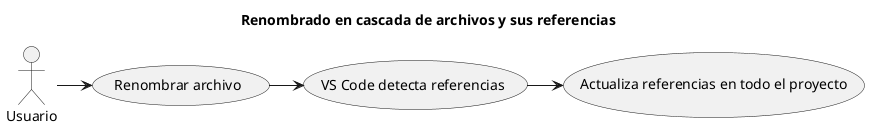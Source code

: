 @startuml
title Renombrado en cascada de archivos y sus referencias
:Usuario: -> (Renombrar archivo)
(Renombrar archivo) -> (VS Code detecta referencias)
(VS Code detecta referencias) -> (Actualiza referencias en todo el proyecto)
@enduml
